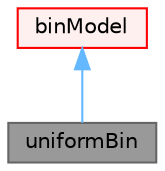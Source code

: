 digraph "uniformBin"
{
 // LATEX_PDF_SIZE
  bgcolor="transparent";
  edge [fontname=Helvetica,fontsize=10,labelfontname=Helvetica,labelfontsize=10];
  node [fontname=Helvetica,fontsize=10,shape=box,height=0.2,width=0.4];
  Node1 [id="Node000001",label="uniformBin",height=0.2,width=0.4,color="gray40", fillcolor="grey60", style="filled", fontcolor="black",tooltip="Calculates binned data in multiple segments according to a specified Cartesian or cylindrical coordin..."];
  Node2 -> Node1 [id="edge1_Node000001_Node000002",dir="back",color="steelblue1",style="solid",tooltip=" "];
  Node2 [id="Node000002",label="binModel",height=0.2,width=0.4,color="red", fillcolor="#FFF0F0", style="filled",URL="$classFoam_1_1binModel.html",tooltip="Base class for bin models to handle general bin characteristics."];
}
